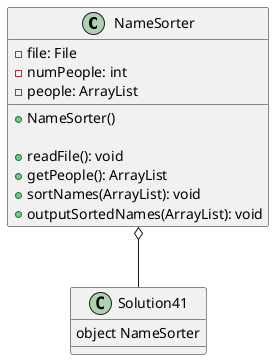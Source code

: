/*
 *  UCF COP3330 Fall 2021 Assignment 4 Solutions
 *  Copyright 2021 first_name last_name
 */

@startuml
'https://plantuml.com/sequence-diagram
NameSorter o-- Solution41


class Solution41 {
    object NameSorter
}

class NameSorter {
    - file: File
    - numPeople: int
    - people: ArrayList

    + NameSorter()

    + readFile(): void
    + getPeople(): ArrayList
    + sortNames(ArrayList): void
    + outputSortedNames(ArrayList): void
}

@enduml
